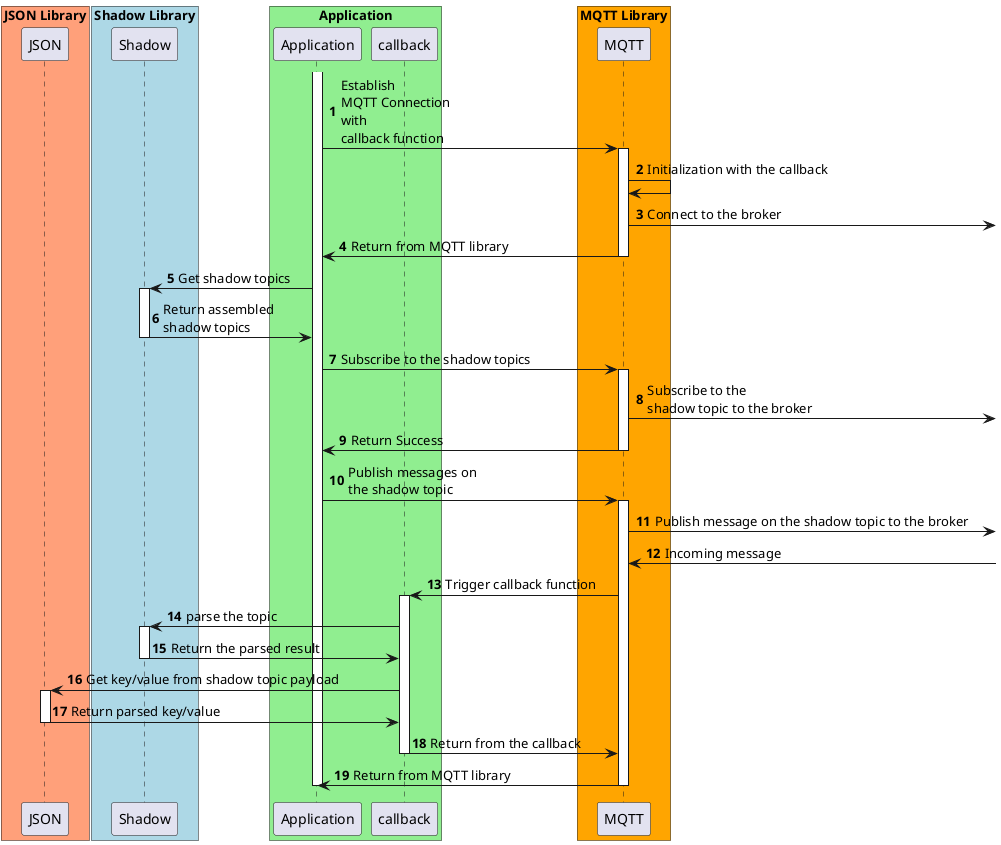 @startuml
skinparam classFontSize 8
skinparam classFontName Helvetica
autonumber

box "JSON Library" #LightSalmon
    participant "JSON" as json
end box

box "Shadow Library" #LightBlue
    participant "Shadow" as shadow
end box

box "Application" #LightGreen
    participant "Application" as application
    participant "callback" as callback
end box

box "MQTT Library" #Orange
    participant "MQTT" as mqtt
end box

activate application
application -> mqtt : Establish\nMQTT Connection\nwith\ncallback function


activate mqtt
mqtt -> mqtt : Initialization with the callback
mqtt -> : Connect to the broker
mqtt -> application : Return from MQTT library
deactivate mqtt

application -> shadow : Get shadow topics

activate shadow
shadow -> application : Return assembled\nshadow topics
deactivate shadow

application -> mqtt : Subscribe to the shadow topics

activate mqtt
mqtt -> : Subscribe to the\nshadow topic to the broker
mqtt -> application : Return Success
deactivate mqtt
application -> mqtt : Publish messages on\nthe shadow topic


activate mqtt
mqtt -> : Publish message on the shadow topic to the broker
mqtt <- : Incoming message
mqtt -> callback : Trigger callback function
activate callback
callback -> shadow : parse the topic
activate shadow
shadow -> callback : Return the parsed result
deactivate shadow
callback -> json : Get key/value from shadow topic payload
activate json
json -> callback : Return parsed key/value
deactivate json
callback -> mqtt : Return from the callback
deactivate callback
mqtt -> application : Return from MQTT library
deactivate mqtt

deactivate application

@enduml
